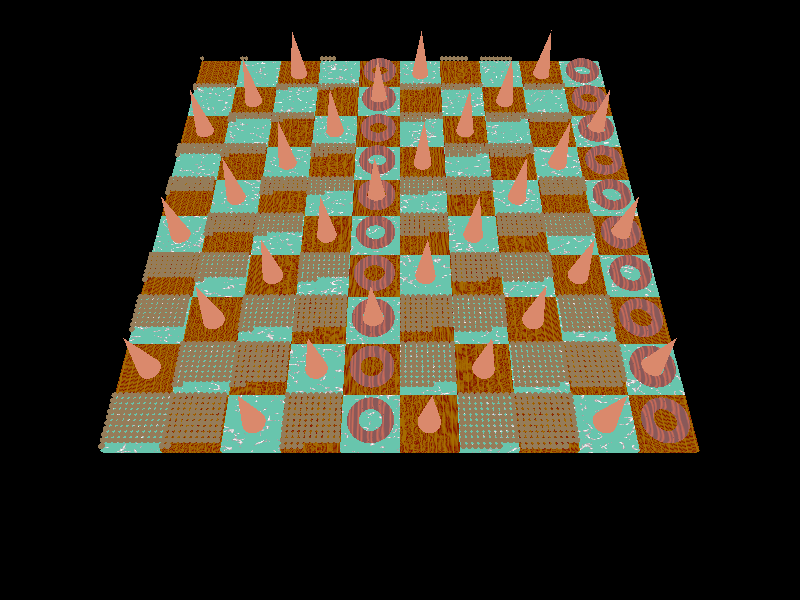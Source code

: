 #include "colors.inc"
#include "metals.inc"
#include "stones.inc"
#include "textures.inc"
#include "woods.inc"

background { color rgb <0.8, 0.8, 1.0> }

camera {
  location <0, 10, -8>
  look_at  <0, 0, -2>
}

light_source { <2, 4, -3> color White }
plane { <0, 1, 0>, 0 texture{T_Stone10} }

#declare Fizz = cone {
  <0, 0.1, 0>, 0.2,
  <0, 1.3, 0>, 0.0
  texture{T_Copper_4C}
}

#declare Buzz = torus {
  0.3, 0.1
  translate <0, 0.2, 0>
  texture{T_Wood6}
}

#declare RandomSeed = seed(1);
#for (X,0,9)
  #for (Z,0,9)
    #declare N = 91+X-10*Z;
    #declare OE = mod(X+Z, 2);
    #declare M3 = mod(N, 3);
    #declare M5 = mod(N, 5);
    #declare M15 = mod(N, 15);

    box {
      <X-5, 0.0, Z-5>,
      <X-4, 0.1, Z-4>
      #if (OE = 0)
        texture{T_Stone18}
      #else
        texture{T_Wood32}
      #end
    }

    #if (M15 = 0)
      object { Fizz translate <X-4.5, 0, Z-4.5> }
      object { Buzz translate <X-4.5, 0, Z-4.5> }
    #elseif (M5 = 0)
      object { Buzz translate <X-4.5, 0, Z-4.5> }
    #elseif (M3 = 0)
      object { Fizz translate <X-4.5, 0, Z-4.5> }
    #else
      #for (XX,0,9)
        #for (ZZ,0,9)
          #declare NN = 91+XX-10*ZZ;
          #if (NN <= N)
            sphere {
              <X-5+0.05+0.1*XX, 0.2 Z-5+0.05+0.1*ZZ>, 0.05
              texture{T_Brass_1B}
            }
          #end
        #end
      #end
    #end
  #end
#end
